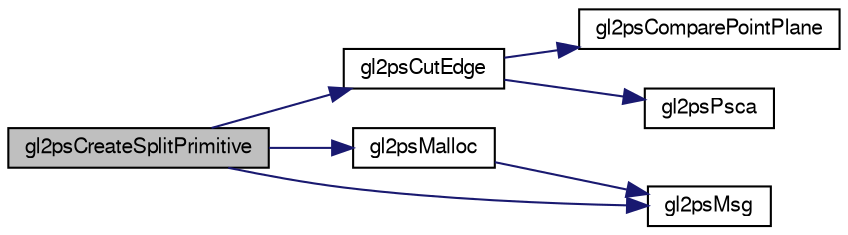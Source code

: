 digraph G
{
  edge [fontname="FreeSans",fontsize="10",labelfontname="FreeSans",labelfontsize="10"];
  node [fontname="FreeSans",fontsize="10",shape=record];
  rankdir="LR";
  Node1 [label="gl2psCreateSplitPrimitive",height=0.2,width=0.4,color="black", fillcolor="grey75", style="filled" fontcolor="black"];
  Node1 -> Node2 [color="midnightblue",fontsize="10",style="solid",fontname="FreeSans"];
  Node2 [label="gl2psCutEdge",height=0.2,width=0.4,color="black", fillcolor="white", style="filled",URL="$gl2ps_8c.html#a72275dd1e4a87589d2e6ab424c464307"];
  Node2 -> Node3 [color="midnightblue",fontsize="10",style="solid",fontname="FreeSans"];
  Node3 [label="gl2psComparePointPlane",height=0.2,width=0.4,color="black", fillcolor="white", style="filled",URL="$gl2ps_8c.html#afb01acbb2a9493e62c981d63d079bbe4"];
  Node2 -> Node4 [color="midnightblue",fontsize="10",style="solid",fontname="FreeSans"];
  Node4 [label="gl2psPsca",height=0.2,width=0.4,color="black", fillcolor="white", style="filled",URL="$gl2ps_8c.html#a2a96426d3a596a5bad18e2818b258922"];
  Node1 -> Node5 [color="midnightblue",fontsize="10",style="solid",fontname="FreeSans"];
  Node5 [label="gl2psMalloc",height=0.2,width=0.4,color="black", fillcolor="white", style="filled",URL="$gl2ps_8c.html#ae8687abe691957a70d1b0456015e2a4f"];
  Node5 -> Node6 [color="midnightblue",fontsize="10",style="solid",fontname="FreeSans"];
  Node6 [label="gl2psMsg",height=0.2,width=0.4,color="black", fillcolor="white", style="filled",URL="$gl2ps_8c.html#ab2b05dc9c0ad9b295309ef903218908c"];
  Node1 -> Node6 [color="midnightblue",fontsize="10",style="solid",fontname="FreeSans"];
}
